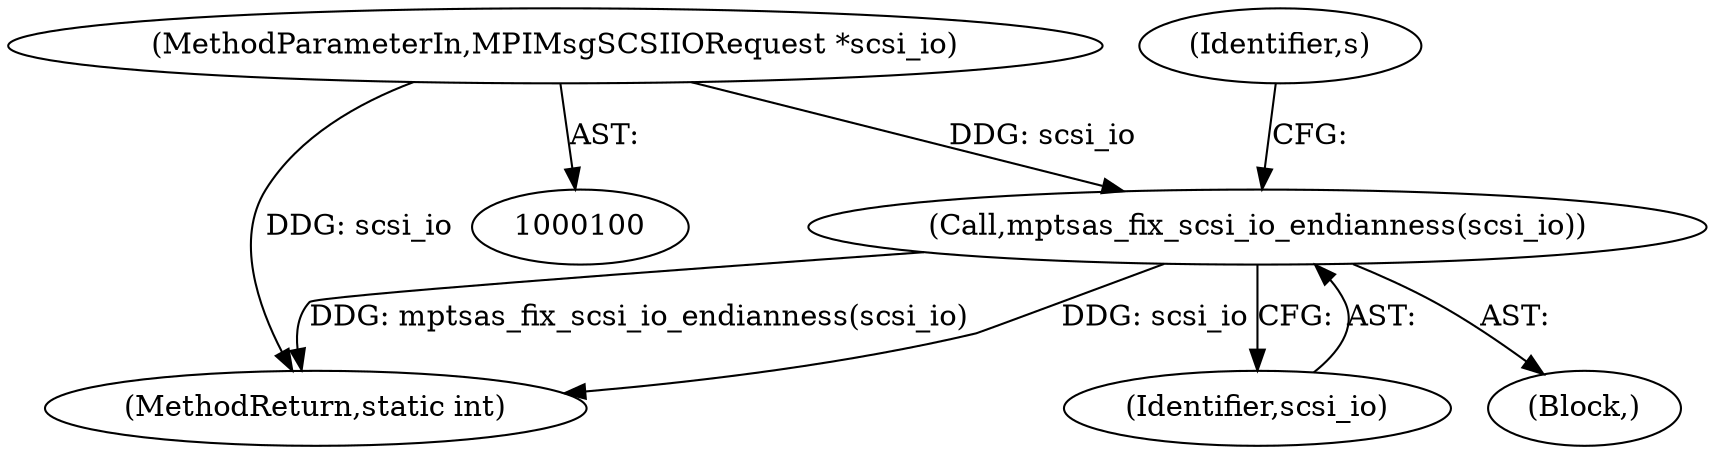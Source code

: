 digraph "0_qemu_670e56d3ed2918b3861d9216f2c0540d9e9ae0d5@pointer" {
"1000109" [label="(Call,mptsas_fix_scsi_io_endianness(scsi_io))"];
"1000102" [label="(MethodParameterIn,MPIMsgSCSIIORequest *scsi_io)"];
"1000102" [label="(MethodParameterIn,MPIMsgSCSIIORequest *scsi_io)"];
"1000109" [label="(Call,mptsas_fix_scsi_io_endianness(scsi_io))"];
"1000400" [label="(MethodReturn,static int)"];
"1000112" [label="(Identifier,s)"];
"1000110" [label="(Identifier,scsi_io)"];
"1000104" [label="(Block,)"];
"1000109" -> "1000104"  [label="AST: "];
"1000109" -> "1000110"  [label="CFG: "];
"1000110" -> "1000109"  [label="AST: "];
"1000112" -> "1000109"  [label="CFG: "];
"1000109" -> "1000400"  [label="DDG: scsi_io"];
"1000109" -> "1000400"  [label="DDG: mptsas_fix_scsi_io_endianness(scsi_io)"];
"1000102" -> "1000109"  [label="DDG: scsi_io"];
"1000102" -> "1000100"  [label="AST: "];
"1000102" -> "1000400"  [label="DDG: scsi_io"];
}
